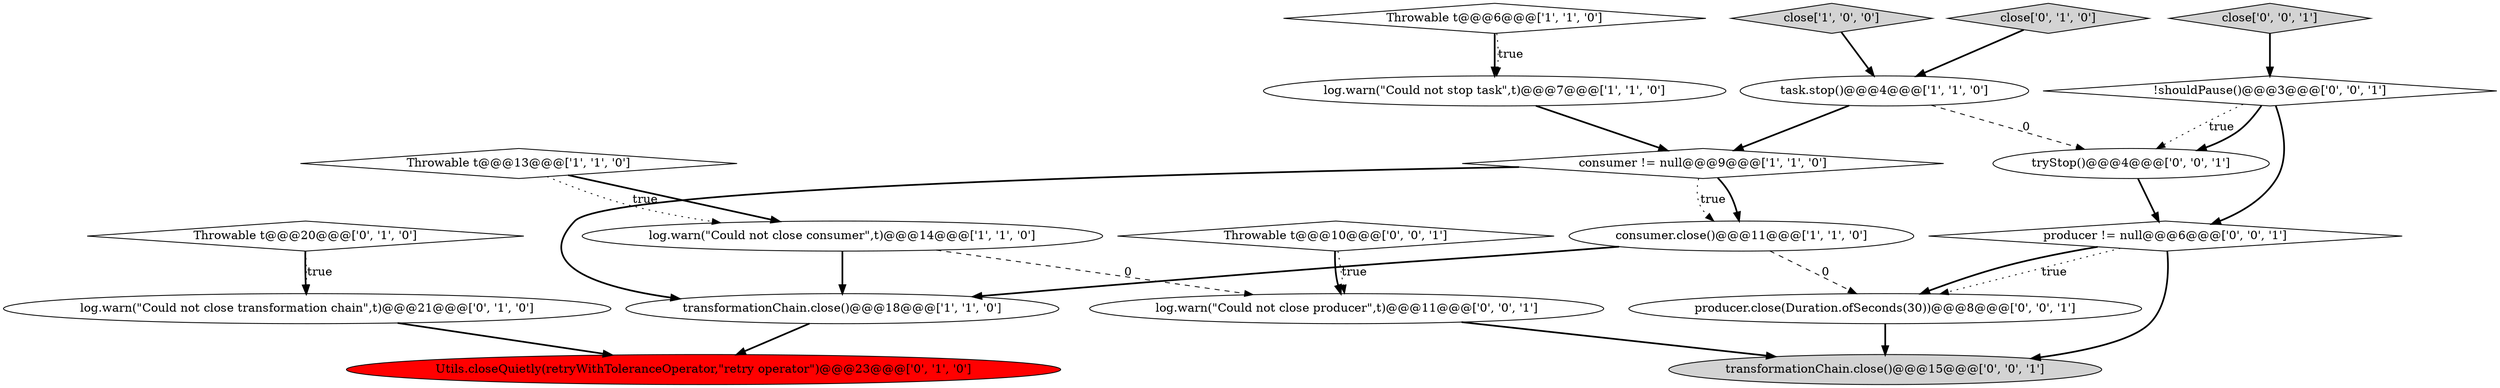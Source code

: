 digraph {
12 [style = filled, label = "Throwable t@@@20@@@['0', '1', '0']", fillcolor = white, shape = diamond image = "AAA0AAABBB2BBB"];
20 [style = filled, label = "transformationChain.close()@@@15@@@['0', '0', '1']", fillcolor = lightgray, shape = ellipse image = "AAA0AAABBB3BBB"];
5 [style = filled, label = "Throwable t@@@6@@@['1', '1', '0']", fillcolor = white, shape = diamond image = "AAA0AAABBB1BBB"];
13 [style = filled, label = "producer != null@@@6@@@['0', '0', '1']", fillcolor = white, shape = diamond image = "AAA0AAABBB3BBB"];
17 [style = filled, label = "!shouldPause()@@@3@@@['0', '0', '1']", fillcolor = white, shape = diamond image = "AAA0AAABBB3BBB"];
4 [style = filled, label = "task.stop()@@@4@@@['1', '1', '0']", fillcolor = white, shape = ellipse image = "AAA0AAABBB1BBB"];
11 [style = filled, label = "log.warn(\"Could not close transformation chain\",t)@@@21@@@['0', '1', '0']", fillcolor = white, shape = ellipse image = "AAA0AAABBB2BBB"];
9 [style = filled, label = "close['0', '1', '0']", fillcolor = lightgray, shape = diamond image = "AAA0AAABBB2BBB"];
3 [style = filled, label = "Throwable t@@@13@@@['1', '1', '0']", fillcolor = white, shape = diamond image = "AAA0AAABBB1BBB"];
1 [style = filled, label = "consumer != null@@@9@@@['1', '1', '0']", fillcolor = white, shape = diamond image = "AAA0AAABBB1BBB"];
8 [style = filled, label = "transformationChain.close()@@@18@@@['1', '1', '0']", fillcolor = white, shape = ellipse image = "AAA0AAABBB1BBB"];
19 [style = filled, label = "close['0', '0', '1']", fillcolor = lightgray, shape = diamond image = "AAA0AAABBB3BBB"];
6 [style = filled, label = "log.warn(\"Could not close consumer\",t)@@@14@@@['1', '1', '0']", fillcolor = white, shape = ellipse image = "AAA0AAABBB1BBB"];
2 [style = filled, label = "log.warn(\"Could not stop task\",t)@@@7@@@['1', '1', '0']", fillcolor = white, shape = ellipse image = "AAA0AAABBB1BBB"];
7 [style = filled, label = "consumer.close()@@@11@@@['1', '1', '0']", fillcolor = white, shape = ellipse image = "AAA0AAABBB1BBB"];
10 [style = filled, label = "Utils.closeQuietly(retryWithToleranceOperator,\"retry operator\")@@@23@@@['0', '1', '0']", fillcolor = red, shape = ellipse image = "AAA1AAABBB2BBB"];
14 [style = filled, label = "tryStop()@@@4@@@['0', '0', '1']", fillcolor = white, shape = ellipse image = "AAA0AAABBB3BBB"];
15 [style = filled, label = "Throwable t@@@10@@@['0', '0', '1']", fillcolor = white, shape = diamond image = "AAA0AAABBB3BBB"];
18 [style = filled, label = "producer.close(Duration.ofSeconds(30))@@@8@@@['0', '0', '1']", fillcolor = white, shape = ellipse image = "AAA0AAABBB3BBB"];
16 [style = filled, label = "log.warn(\"Could not close producer\",t)@@@11@@@['0', '0', '1']", fillcolor = white, shape = ellipse image = "AAA0AAABBB3BBB"];
0 [style = filled, label = "close['1', '0', '0']", fillcolor = lightgray, shape = diamond image = "AAA0AAABBB1BBB"];
8->10 [style = bold, label=""];
13->18 [style = dotted, label="true"];
1->8 [style = bold, label=""];
7->18 [style = dashed, label="0"];
2->1 [style = bold, label=""];
9->4 [style = bold, label=""];
12->11 [style = bold, label=""];
17->14 [style = dotted, label="true"];
3->6 [style = bold, label=""];
19->17 [style = bold, label=""];
3->6 [style = dotted, label="true"];
15->16 [style = dotted, label="true"];
7->8 [style = bold, label=""];
15->16 [style = bold, label=""];
1->7 [style = bold, label=""];
12->11 [style = dotted, label="true"];
1->7 [style = dotted, label="true"];
18->20 [style = bold, label=""];
5->2 [style = bold, label=""];
6->16 [style = dashed, label="0"];
0->4 [style = bold, label=""];
11->10 [style = bold, label=""];
17->14 [style = bold, label=""];
6->8 [style = bold, label=""];
4->14 [style = dashed, label="0"];
4->1 [style = bold, label=""];
17->13 [style = bold, label=""];
14->13 [style = bold, label=""];
16->20 [style = bold, label=""];
13->18 [style = bold, label=""];
5->2 [style = dotted, label="true"];
13->20 [style = bold, label=""];
}
